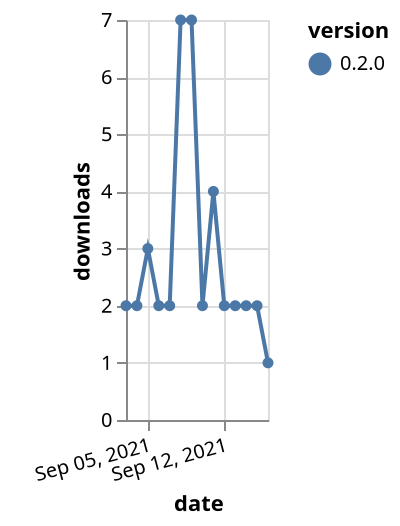 {"$schema": "https://vega.github.io/schema/vega-lite/v5.json", "description": "A simple bar chart with embedded data.", "data": {"values": [{"date": "2021-09-03", "total": 2754, "delta": 2, "version": "0.2.0"}, {"date": "2021-09-04", "total": 2756, "delta": 2, "version": "0.2.0"}, {"date": "2021-09-05", "total": 2759, "delta": 3, "version": "0.2.0"}, {"date": "2021-09-06", "total": 2761, "delta": 2, "version": "0.2.0"}, {"date": "2021-09-07", "total": 2763, "delta": 2, "version": "0.2.0"}, {"date": "2021-09-08", "total": 2770, "delta": 7, "version": "0.2.0"}, {"date": "2021-09-09", "total": 2777, "delta": 7, "version": "0.2.0"}, {"date": "2021-09-10", "total": 2779, "delta": 2, "version": "0.2.0"}, {"date": "2021-09-11", "total": 2783, "delta": 4, "version": "0.2.0"}, {"date": "2021-09-12", "total": 2785, "delta": 2, "version": "0.2.0"}, {"date": "2021-09-13", "total": 2787, "delta": 2, "version": "0.2.0"}, {"date": "2021-09-14", "total": 2789, "delta": 2, "version": "0.2.0"}, {"date": "2021-09-15", "total": 2791, "delta": 2, "version": "0.2.0"}, {"date": "2021-09-16", "total": 2792, "delta": 1, "version": "0.2.0"}]}, "width": "container", "mark": {"type": "line", "point": {"filled": true}}, "encoding": {"x": {"field": "date", "type": "temporal", "timeUnit": "yearmonthdate", "title": "date", "axis": {"labelAngle": -15}}, "y": {"field": "delta", "type": "quantitative", "title": "downloads"}, "color": {"field": "version", "type": "nominal"}, "tooltip": {"field": "delta"}}}